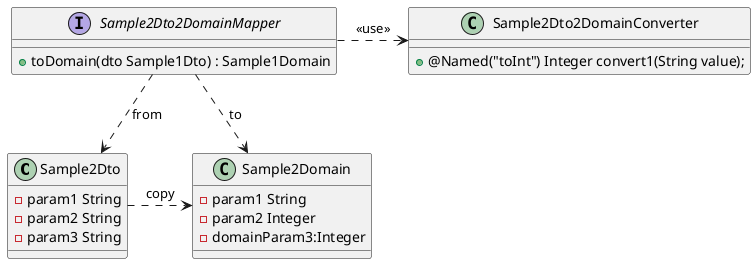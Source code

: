 @startuml

class Sample2Dto {
    - param1 String
    - param2 String
    - param3 String
}

class Sample2Domain {
    - param1 String
    - param2 Integer
    - domainParam3:Integer
}

interface Sample2Dto2DomainMapper{
    + toDomain(dto Sample1Dto) : Sample1Domain
}

class Sample2Dto2DomainConverter {
    
    + @Named("toInt") Integer convert1(String value);
}

Sample2Dto2DomainMapper .> Sample2Dto2DomainConverter:<<use>>
Sample2Dto .> Sample2Domain :copy
Sample2Dto2DomainMapper ..> Sample2Dto: from
Sample2Dto2DomainMapper ..> Sample2Domain: to
@enduml
